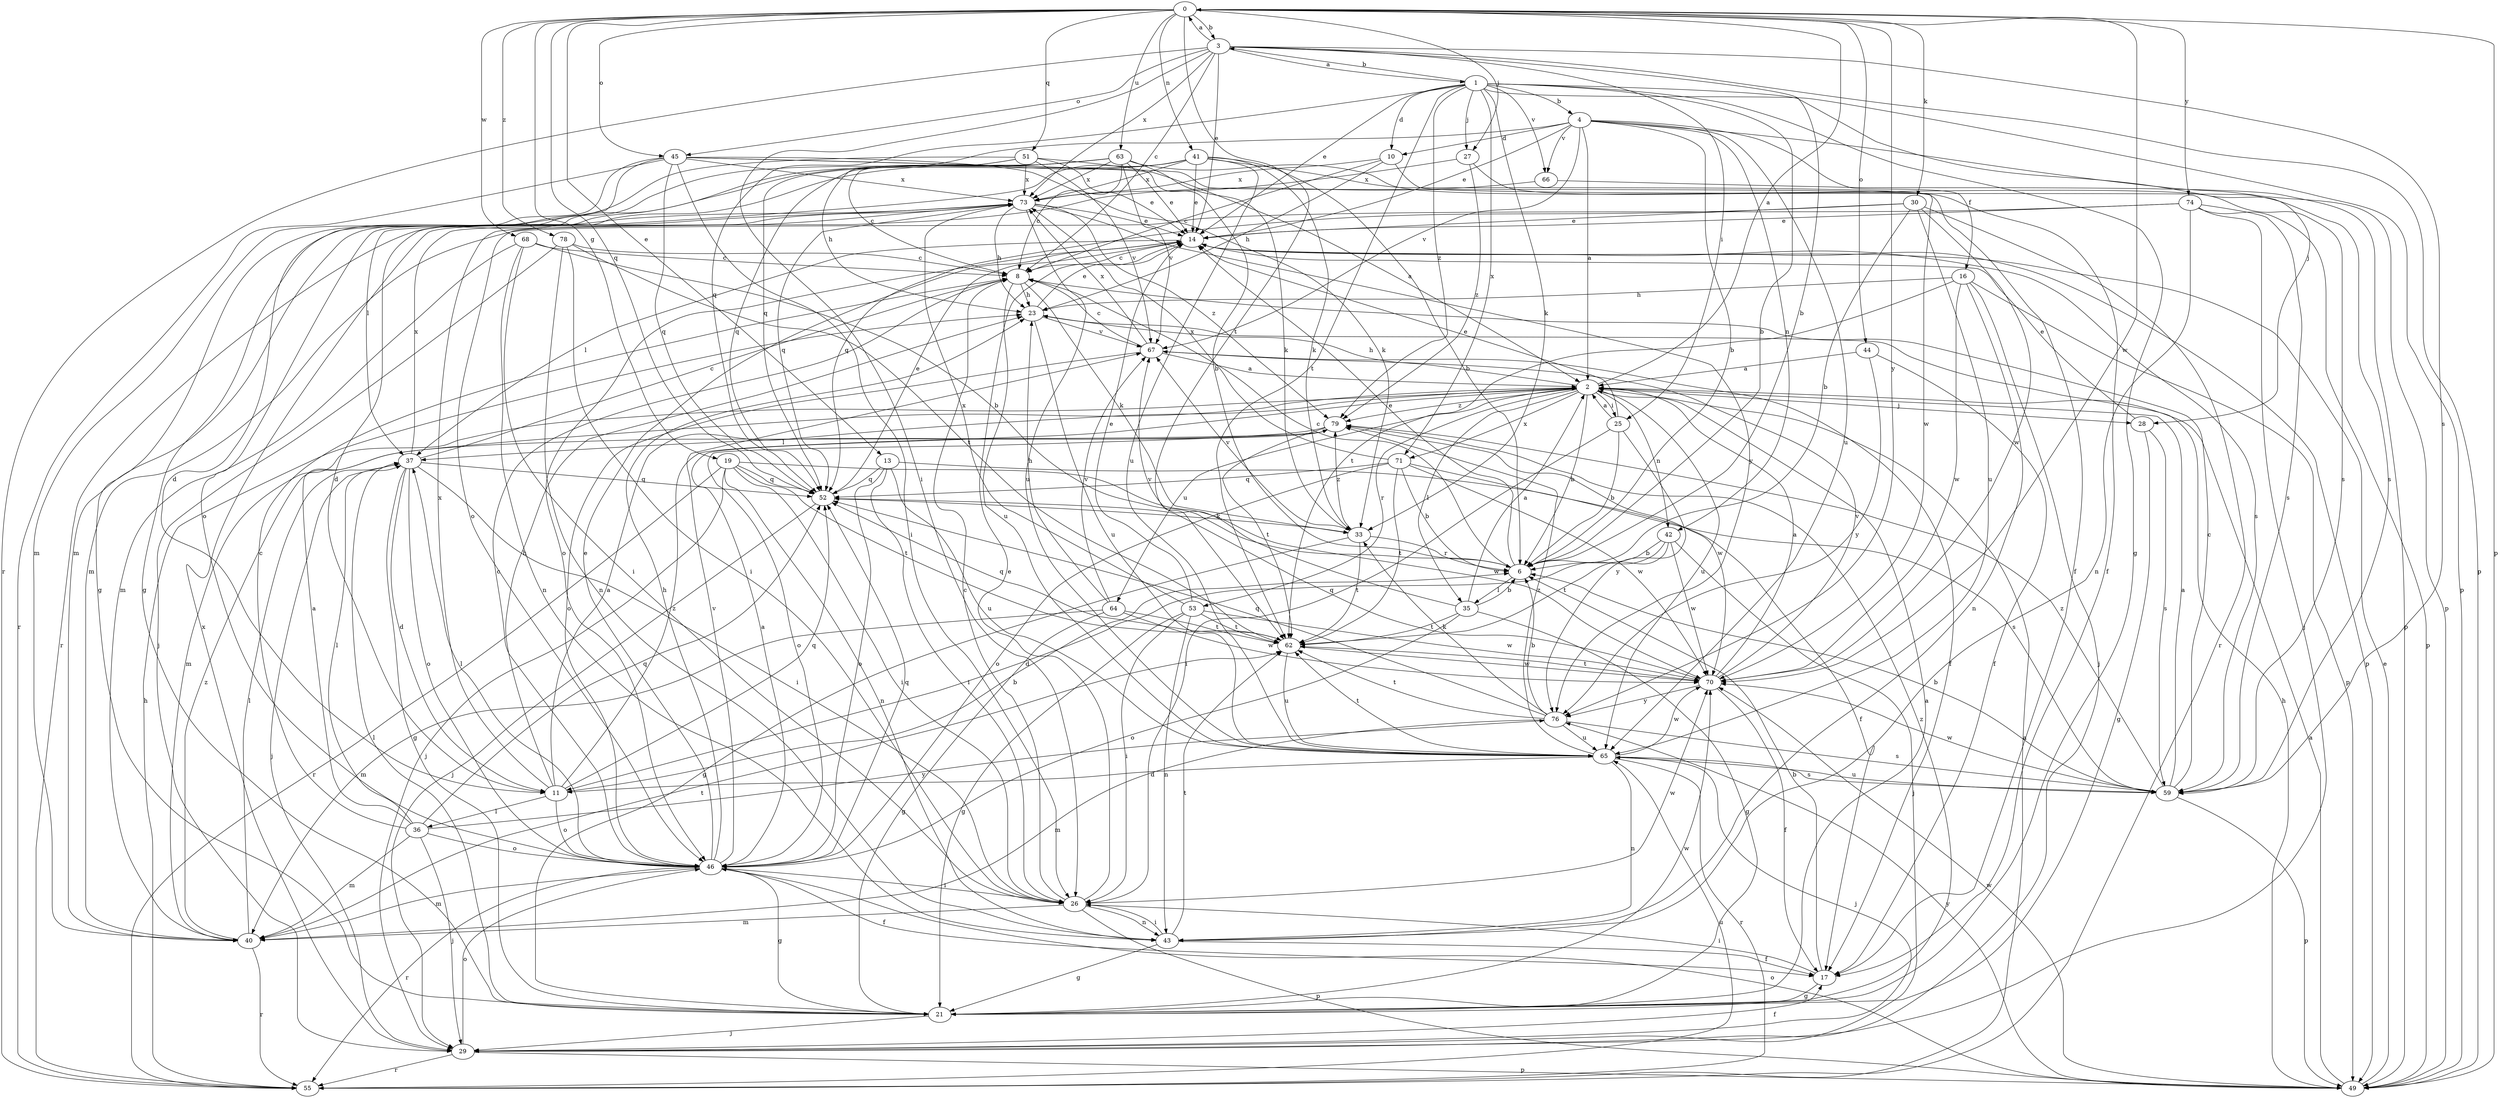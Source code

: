 strict digraph  {
0;
1;
2;
3;
4;
6;
8;
10;
11;
13;
14;
16;
17;
19;
21;
23;
25;
26;
27;
28;
29;
30;
33;
35;
36;
37;
40;
41;
42;
43;
44;
45;
46;
49;
51;
52;
53;
55;
59;
62;
63;
64;
65;
66;
67;
68;
70;
71;
73;
74;
76;
78;
79;
0 -> 3  [label=b];
0 -> 13  [label=e];
0 -> 19  [label=g];
0 -> 27  [label=j];
0 -> 30  [label=k];
0 -> 41  [label=n];
0 -> 44  [label=o];
0 -> 45  [label=o];
0 -> 49  [label=p];
0 -> 51  [label=q];
0 -> 52  [label=q];
0 -> 62  [label=t];
0 -> 63  [label=u];
0 -> 68  [label=w];
0 -> 70  [label=w];
0 -> 74  [label=y];
0 -> 76  [label=y];
0 -> 78  [label=z];
1 -> 3  [label=b];
1 -> 4  [label=b];
1 -> 6  [label=b];
1 -> 10  [label=d];
1 -> 14  [label=e];
1 -> 21  [label=g];
1 -> 27  [label=j];
1 -> 28  [label=j];
1 -> 33  [label=k];
1 -> 49  [label=p];
1 -> 52  [label=q];
1 -> 62  [label=t];
1 -> 66  [label=v];
1 -> 71  [label=x];
1 -> 79  [label=z];
2 -> 0  [label=a];
2 -> 6  [label=b];
2 -> 23  [label=h];
2 -> 25  [label=i];
2 -> 28  [label=j];
2 -> 35  [label=l];
2 -> 40  [label=m];
2 -> 42  [label=n];
2 -> 53  [label=r];
2 -> 64  [label=u];
2 -> 65  [label=u];
2 -> 71  [label=x];
2 -> 79  [label=z];
3 -> 0  [label=a];
3 -> 1  [label=a];
3 -> 6  [label=b];
3 -> 8  [label=c];
3 -> 14  [label=e];
3 -> 25  [label=i];
3 -> 26  [label=i];
3 -> 45  [label=o];
3 -> 49  [label=p];
3 -> 55  [label=r];
3 -> 59  [label=s];
3 -> 73  [label=x];
4 -> 2  [label=a];
4 -> 6  [label=b];
4 -> 10  [label=d];
4 -> 14  [label=e];
4 -> 16  [label=f];
4 -> 42  [label=n];
4 -> 49  [label=p];
4 -> 52  [label=q];
4 -> 65  [label=u];
4 -> 66  [label=v];
4 -> 67  [label=v];
6 -> 8  [label=c];
6 -> 14  [label=e];
6 -> 35  [label=l];
8 -> 23  [label=h];
8 -> 33  [label=k];
8 -> 65  [label=u];
10 -> 8  [label=c];
10 -> 23  [label=h];
10 -> 59  [label=s];
10 -> 73  [label=x];
11 -> 2  [label=a];
11 -> 6  [label=b];
11 -> 23  [label=h];
11 -> 36  [label=l];
11 -> 46  [label=o];
11 -> 52  [label=q];
11 -> 73  [label=x];
11 -> 79  [label=z];
13 -> 26  [label=i];
13 -> 46  [label=o];
13 -> 52  [label=q];
13 -> 59  [label=s];
13 -> 65  [label=u];
14 -> 8  [label=c];
14 -> 37  [label=l];
14 -> 46  [label=o];
14 -> 49  [label=p];
14 -> 59  [label=s];
16 -> 23  [label=h];
16 -> 29  [label=j];
16 -> 43  [label=n];
16 -> 49  [label=p];
16 -> 62  [label=t];
16 -> 70  [label=w];
17 -> 6  [label=b];
17 -> 21  [label=g];
17 -> 26  [label=i];
19 -> 26  [label=i];
19 -> 29  [label=j];
19 -> 43  [label=n];
19 -> 52  [label=q];
19 -> 55  [label=r];
19 -> 62  [label=t];
19 -> 70  [label=w];
21 -> 2  [label=a];
21 -> 29  [label=j];
21 -> 37  [label=l];
21 -> 70  [label=w];
21 -> 79  [label=z];
23 -> 14  [label=e];
23 -> 65  [label=u];
23 -> 67  [label=v];
25 -> 2  [label=a];
25 -> 6  [label=b];
25 -> 14  [label=e];
25 -> 26  [label=i];
25 -> 76  [label=y];
26 -> 8  [label=c];
26 -> 14  [label=e];
26 -> 40  [label=m];
26 -> 43  [label=n];
26 -> 49  [label=p];
26 -> 70  [label=w];
27 -> 17  [label=f];
27 -> 73  [label=x];
27 -> 79  [label=z];
28 -> 14  [label=e];
28 -> 21  [label=g];
28 -> 59  [label=s];
29 -> 17  [label=f];
29 -> 46  [label=o];
29 -> 49  [label=p];
29 -> 55  [label=r];
29 -> 73  [label=x];
30 -> 6  [label=b];
30 -> 14  [label=e];
30 -> 52  [label=q];
30 -> 55  [label=r];
30 -> 65  [label=u];
30 -> 70  [label=w];
33 -> 6  [label=r];
33 -> 21  [label=g];
33 -> 62  [label=t];
33 -> 67  [label=v];
33 -> 79  [label=z];
35 -> 2  [label=a];
35 -> 6  [label=b];
35 -> 21  [label=g];
35 -> 46  [label=o];
35 -> 62  [label=t];
35 -> 67  [label=v];
36 -> 2  [label=a];
36 -> 8  [label=c];
36 -> 29  [label=j];
36 -> 37  [label=l];
36 -> 40  [label=m];
36 -> 46  [label=o];
36 -> 52  [label=q];
36 -> 76  [label=y];
37 -> 8  [label=c];
37 -> 11  [label=d];
37 -> 21  [label=g];
37 -> 26  [label=i];
37 -> 29  [label=j];
37 -> 46  [label=o];
37 -> 52  [label=q];
37 -> 73  [label=x];
40 -> 37  [label=l];
40 -> 55  [label=r];
40 -> 62  [label=t];
40 -> 79  [label=z];
41 -> 6  [label=b];
41 -> 11  [label=d];
41 -> 14  [label=e];
41 -> 33  [label=k];
41 -> 37  [label=l];
41 -> 40  [label=m];
41 -> 65  [label=u];
41 -> 70  [label=w];
41 -> 73  [label=x];
42 -> 6  [label=b];
42 -> 11  [label=d];
42 -> 29  [label=j];
42 -> 62  [label=t];
42 -> 70  [label=w];
43 -> 17  [label=f];
43 -> 21  [label=g];
43 -> 26  [label=i];
43 -> 62  [label=t];
44 -> 2  [label=a];
44 -> 17  [label=f];
44 -> 76  [label=y];
45 -> 2  [label=a];
45 -> 11  [label=d];
45 -> 17  [label=f];
45 -> 26  [label=i];
45 -> 33  [label=k];
45 -> 40  [label=m];
45 -> 52  [label=q];
45 -> 55  [label=r];
45 -> 73  [label=x];
46 -> 2  [label=a];
46 -> 8  [label=c];
46 -> 14  [label=e];
46 -> 17  [label=f];
46 -> 21  [label=g];
46 -> 23  [label=h];
46 -> 26  [label=i];
46 -> 37  [label=l];
46 -> 40  [label=m];
46 -> 52  [label=q];
46 -> 55  [label=r];
46 -> 67  [label=v];
49 -> 2  [label=a];
49 -> 14  [label=e];
49 -> 23  [label=h];
49 -> 46  [label=o];
49 -> 70  [label=w];
49 -> 76  [label=y];
51 -> 6  [label=b];
51 -> 8  [label=c];
51 -> 14  [label=e];
51 -> 21  [label=g];
51 -> 23  [label=h];
51 -> 67  [label=v];
51 -> 73  [label=x];
52 -> 14  [label=e];
52 -> 29  [label=j];
52 -> 33  [label=k];
53 -> 14  [label=e];
53 -> 21  [label=g];
53 -> 26  [label=i];
53 -> 43  [label=n];
53 -> 62  [label=t];
53 -> 70  [label=w];
53 -> 73  [label=x];
55 -> 2  [label=a];
55 -> 23  [label=h];
55 -> 65  [label=u];
59 -> 2  [label=a];
59 -> 6  [label=b];
59 -> 8  [label=c];
59 -> 49  [label=p];
59 -> 65  [label=u];
59 -> 70  [label=w];
59 -> 79  [label=z];
62 -> 52  [label=q];
62 -> 65  [label=u];
62 -> 70  [label=w];
63 -> 8  [label=c];
63 -> 14  [label=e];
63 -> 21  [label=g];
63 -> 33  [label=k];
63 -> 46  [label=o];
63 -> 52  [label=q];
63 -> 59  [label=s];
63 -> 67  [label=v];
63 -> 73  [label=x];
64 -> 21  [label=g];
64 -> 23  [label=h];
64 -> 40  [label=m];
64 -> 62  [label=t];
64 -> 67  [label=v];
64 -> 70  [label=w];
65 -> 11  [label=d];
65 -> 29  [label=j];
65 -> 43  [label=n];
65 -> 55  [label=r];
65 -> 59  [label=s];
65 -> 62  [label=t];
65 -> 70  [label=w];
65 -> 79  [label=z];
66 -> 46  [label=o];
66 -> 49  [label=p];
67 -> 2  [label=a];
67 -> 8  [label=c];
67 -> 17  [label=f];
67 -> 46  [label=o];
67 -> 73  [label=x];
68 -> 6  [label=b];
68 -> 8  [label=c];
68 -> 26  [label=i];
68 -> 40  [label=m];
68 -> 43  [label=n];
70 -> 2  [label=a];
70 -> 17  [label=f];
70 -> 52  [label=q];
70 -> 62  [label=t];
70 -> 67  [label=v];
70 -> 76  [label=y];
71 -> 6  [label=b];
71 -> 17  [label=f];
71 -> 46  [label=o];
71 -> 52  [label=q];
71 -> 62  [label=t];
71 -> 70  [label=w];
71 -> 73  [label=x];
73 -> 14  [label=e];
73 -> 23  [label=h];
73 -> 52  [label=q];
73 -> 55  [label=r];
73 -> 65  [label=u];
73 -> 76  [label=y];
73 -> 79  [label=z];
74 -> 14  [label=e];
74 -> 29  [label=j];
74 -> 40  [label=m];
74 -> 43  [label=n];
74 -> 49  [label=p];
74 -> 59  [label=s];
76 -> 6  [label=b];
76 -> 33  [label=k];
76 -> 40  [label=m];
76 -> 52  [label=q];
76 -> 59  [label=s];
76 -> 62  [label=t];
76 -> 65  [label=u];
78 -> 8  [label=c];
78 -> 26  [label=i];
78 -> 29  [label=j];
78 -> 43  [label=n];
78 -> 62  [label=t];
79 -> 37  [label=l];
79 -> 46  [label=o];
79 -> 62  [label=t];
79 -> 70  [label=w];
}
